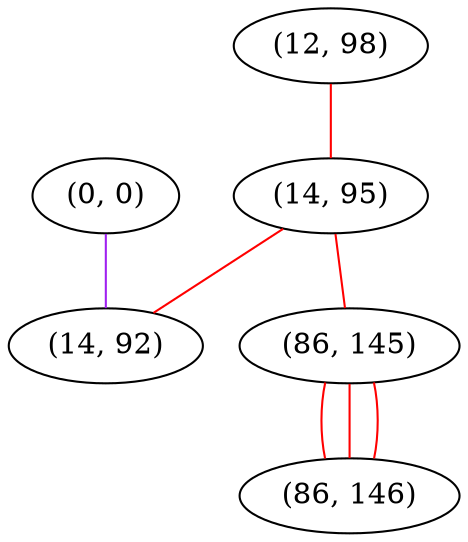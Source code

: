 graph "" {
"(12, 98)";
"(0, 0)";
"(14, 95)";
"(14, 92)";
"(86, 145)";
"(86, 146)";
"(12, 98)" -- "(14, 95)"  [color=red, key=0, weight=1];
"(0, 0)" -- "(14, 92)"  [color=purple, key=0, weight=4];
"(14, 95)" -- "(86, 145)"  [color=red, key=0, weight=1];
"(14, 95)" -- "(14, 92)"  [color=red, key=0, weight=1];
"(86, 145)" -- "(86, 146)"  [color=red, key=0, weight=1];
"(86, 145)" -- "(86, 146)"  [color=red, key=1, weight=1];
"(86, 145)" -- "(86, 146)"  [color=red, key=2, weight=1];
}
